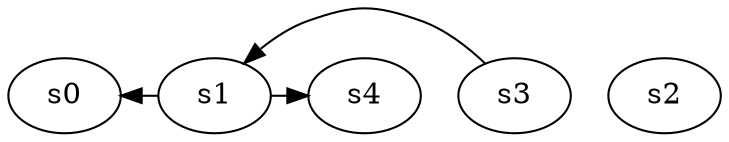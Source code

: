 digraph game_0780_complex_5 {
    s0 [name="s0", player=0];
    s1 [name="s1", player=0];
    s2 [name="s2", player=0, target=1];
    s3 [name="s3", player=0];
    s4 [name="s4", player=1];

    s1 -> s0 [constraint="time == 2 || time == 15 || time == 18 || time == 21"];
    s1 -> s4 [constraint="time % 6 == 3"];
    s3 -> s1 [constraint="time % 3 == 1 || time % 5 == 2"];
}
